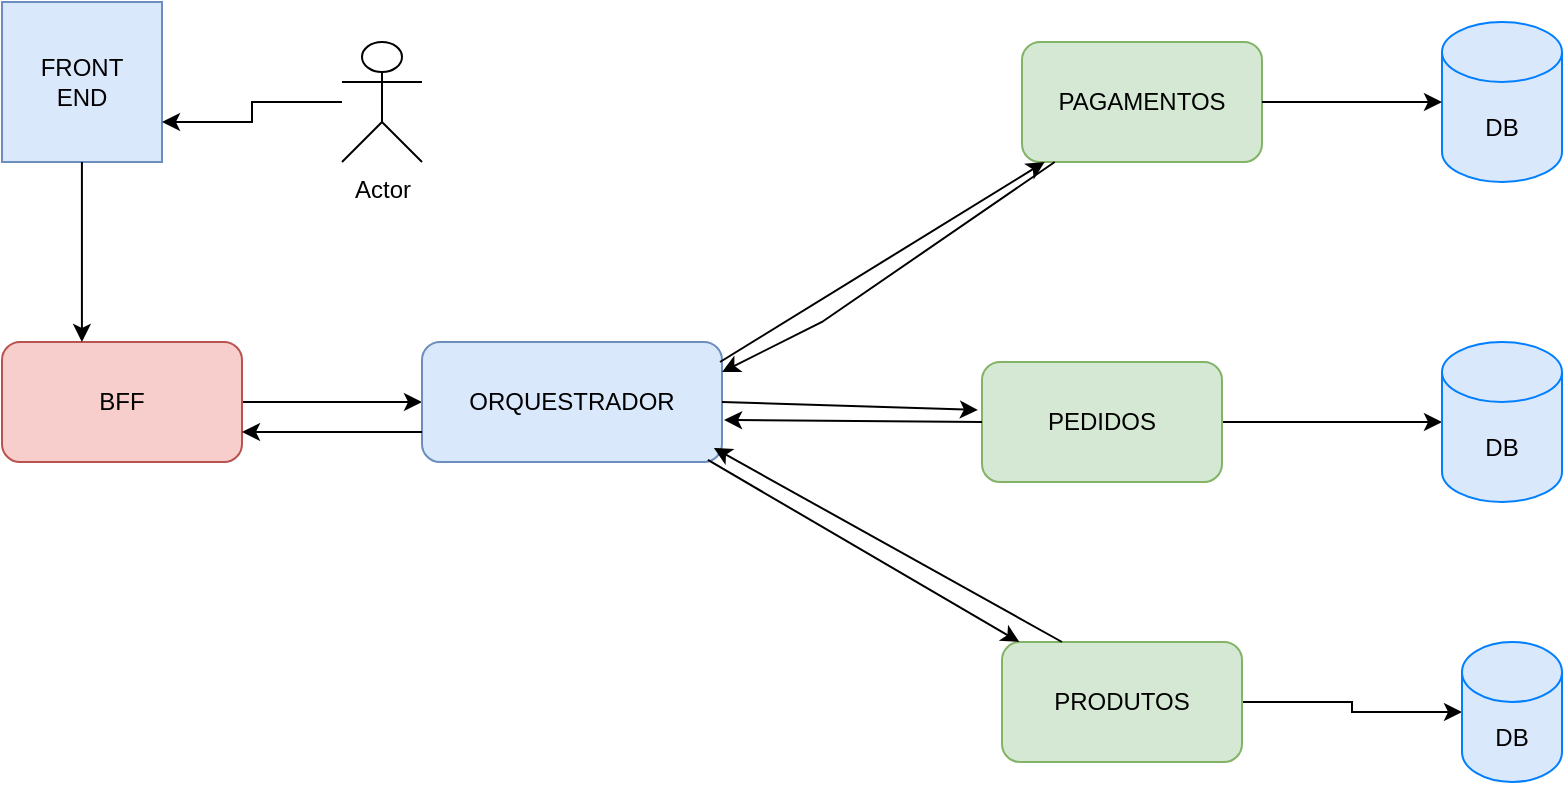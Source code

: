 <mxfile version="26.0.10">
  <diagram name="Página-1" id="ODcNHxhiuIC-Pdw8sSlY">
    <mxGraphModel dx="810" dy="481" grid="1" gridSize="10" guides="1" tooltips="1" connect="1" arrows="1" fold="1" page="1" pageScale="1" pageWidth="827" pageHeight="1169" math="0" shadow="0">
      <root>
        <mxCell id="0" />
        <mxCell id="1" parent="0" />
        <mxCell id="pHYF0P7ba6LXsxmvMec0-6" style="edgeStyle=orthogonalEdgeStyle;rounded=0;orthogonalLoop=1;jettySize=auto;html=1;" edge="1" parent="1" source="pHYF0P7ba6LXsxmvMec0-1" target="pHYF0P7ba6LXsxmvMec0-5">
          <mxGeometry relative="1" as="geometry" />
        </mxCell>
        <mxCell id="pHYF0P7ba6LXsxmvMec0-1" value="BFF" style="rounded=1;whiteSpace=wrap;html=1;fillColor=#f8cecc;strokeColor=#b85450;" vertex="1" parent="1">
          <mxGeometry x="30" y="190" width="120" height="60" as="geometry" />
        </mxCell>
        <mxCell id="pHYF0P7ba6LXsxmvMec0-19" style="edgeStyle=orthogonalEdgeStyle;rounded=0;orthogonalLoop=1;jettySize=auto;html=1;" edge="1" parent="1" source="pHYF0P7ba6LXsxmvMec0-2" target="pHYF0P7ba6LXsxmvMec0-18">
          <mxGeometry relative="1" as="geometry" />
        </mxCell>
        <mxCell id="pHYF0P7ba6LXsxmvMec0-2" value="PEDIDOS" style="rounded=1;whiteSpace=wrap;html=1;fillColor=#d5e8d4;strokeColor=#82b366;" vertex="1" parent="1">
          <mxGeometry x="520" y="200" width="120" height="60" as="geometry" />
        </mxCell>
        <mxCell id="pHYF0P7ba6LXsxmvMec0-17" style="edgeStyle=orthogonalEdgeStyle;rounded=0;orthogonalLoop=1;jettySize=auto;html=1;exitX=1;exitY=0.5;exitDx=0;exitDy=0;" edge="1" parent="1" source="pHYF0P7ba6LXsxmvMec0-3" target="pHYF0P7ba6LXsxmvMec0-15">
          <mxGeometry relative="1" as="geometry" />
        </mxCell>
        <mxCell id="pHYF0P7ba6LXsxmvMec0-3" value="PRODUTOS" style="rounded=1;whiteSpace=wrap;html=1;fillColor=#d5e8d4;strokeColor=#82b366;" vertex="1" parent="1">
          <mxGeometry x="530" y="340" width="120" height="60" as="geometry" />
        </mxCell>
        <mxCell id="pHYF0P7ba6LXsxmvMec0-4" value="PAGAMENTOS" style="rounded=1;whiteSpace=wrap;html=1;fillColor=#d5e8d4;strokeColor=#82b366;" vertex="1" parent="1">
          <mxGeometry x="540" y="40" width="120" height="60" as="geometry" />
        </mxCell>
        <mxCell id="pHYF0P7ba6LXsxmvMec0-5" value="ORQUESTRADOR" style="rounded=1;whiteSpace=wrap;html=1;fillColor=#dae8fc;strokeColor=#6c8ebf;" vertex="1" parent="1">
          <mxGeometry x="240" y="190" width="150" height="60" as="geometry" />
        </mxCell>
        <mxCell id="pHYF0P7ba6LXsxmvMec0-8" value="" style="endArrow=classic;html=1;rounded=0;" edge="1" parent="1" target="pHYF0P7ba6LXsxmvMec0-4">
          <mxGeometry width="50" height="50" relative="1" as="geometry">
            <mxPoint x="389" y="200" as="sourcePoint" />
            <mxPoint x="439" y="150" as="targetPoint" />
          </mxGeometry>
        </mxCell>
        <mxCell id="pHYF0P7ba6LXsxmvMec0-9" value="" style="endArrow=classic;html=1;rounded=0;exitX=0.953;exitY=0.983;exitDx=0;exitDy=0;exitPerimeter=0;" edge="1" parent="1" source="pHYF0P7ba6LXsxmvMec0-5" target="pHYF0P7ba6LXsxmvMec0-3">
          <mxGeometry width="50" height="50" relative="1" as="geometry">
            <mxPoint x="390" y="280" as="sourcePoint" />
            <mxPoint x="440" y="230" as="targetPoint" />
          </mxGeometry>
        </mxCell>
        <mxCell id="pHYF0P7ba6LXsxmvMec0-10" value="" style="endArrow=classic;html=1;rounded=0;exitX=0.25;exitY=0;exitDx=0;exitDy=0;entryX=0.973;entryY=0.883;entryDx=0;entryDy=0;entryPerimeter=0;" edge="1" parent="1" source="pHYF0P7ba6LXsxmvMec0-3" target="pHYF0P7ba6LXsxmvMec0-5">
          <mxGeometry width="50" height="50" relative="1" as="geometry">
            <mxPoint x="570" y="330" as="sourcePoint" />
            <mxPoint x="400" y="250" as="targetPoint" />
          </mxGeometry>
        </mxCell>
        <mxCell id="pHYF0P7ba6LXsxmvMec0-11" value="" style="endArrow=classic;html=1;rounded=0;exitX=0;exitY=0.5;exitDx=0;exitDy=0;entryX=1.007;entryY=0.65;entryDx=0;entryDy=0;entryPerimeter=0;" edge="1" parent="1" source="pHYF0P7ba6LXsxmvMec0-2" target="pHYF0P7ba6LXsxmvMec0-5">
          <mxGeometry width="50" height="50" relative="1" as="geometry">
            <mxPoint x="390" y="280" as="sourcePoint" />
            <mxPoint x="440" y="230" as="targetPoint" />
          </mxGeometry>
        </mxCell>
        <mxCell id="pHYF0P7ba6LXsxmvMec0-12" value="" style="endArrow=classic;html=1;rounded=0;exitX=1;exitY=0.5;exitDx=0;exitDy=0;entryX=-0.017;entryY=0.4;entryDx=0;entryDy=0;entryPerimeter=0;" edge="1" parent="1" source="pHYF0P7ba6LXsxmvMec0-5" target="pHYF0P7ba6LXsxmvMec0-2">
          <mxGeometry width="50" height="50" relative="1" as="geometry">
            <mxPoint x="390" y="280" as="sourcePoint" />
            <mxPoint x="440" y="230" as="targetPoint" />
          </mxGeometry>
        </mxCell>
        <mxCell id="pHYF0P7ba6LXsxmvMec0-13" value="" style="endArrow=classic;html=1;rounded=0;entryX=1;entryY=0.25;entryDx=0;entryDy=0;" edge="1" parent="1" source="pHYF0P7ba6LXsxmvMec0-4" target="pHYF0P7ba6LXsxmvMec0-5">
          <mxGeometry width="50" height="50" relative="1" as="geometry">
            <mxPoint x="390" y="280" as="sourcePoint" />
            <mxPoint x="440" y="230" as="targetPoint" />
            <Array as="points">
              <mxPoint x="440" y="180" />
            </Array>
          </mxGeometry>
        </mxCell>
        <mxCell id="pHYF0P7ba6LXsxmvMec0-14" value="" style="endArrow=classic;html=1;rounded=0;entryX=1;entryY=0.75;entryDx=0;entryDy=0;exitX=0;exitY=0.75;exitDx=0;exitDy=0;" edge="1" parent="1" source="pHYF0P7ba6LXsxmvMec0-5" target="pHYF0P7ba6LXsxmvMec0-1">
          <mxGeometry width="50" height="50" relative="1" as="geometry">
            <mxPoint x="230" y="220" as="sourcePoint" />
            <mxPoint x="440" y="230" as="targetPoint" />
            <Array as="points">
              <mxPoint x="210" y="235" />
            </Array>
          </mxGeometry>
        </mxCell>
        <mxCell id="pHYF0P7ba6LXsxmvMec0-15" value="DB" style="shape=cylinder3;whiteSpace=wrap;html=1;boundedLbl=1;backgroundOutline=1;size=15;fillColor=#dae8fc;strokeColor=#007FFF;" vertex="1" parent="1">
          <mxGeometry x="760" y="340" width="50" height="70" as="geometry" />
        </mxCell>
        <mxCell id="pHYF0P7ba6LXsxmvMec0-18" value="DB" style="shape=cylinder3;whiteSpace=wrap;html=1;boundedLbl=1;backgroundOutline=1;size=15;fillColor=#dae8fc;strokeColor=#007FFF;" vertex="1" parent="1">
          <mxGeometry x="750" y="190" width="60" height="80" as="geometry" />
        </mxCell>
        <mxCell id="pHYF0P7ba6LXsxmvMec0-20" value="DB" style="shape=cylinder3;whiteSpace=wrap;html=1;boundedLbl=1;backgroundOutline=1;size=15;fillColor=#dae8fc;strokeColor=#007FFF;" vertex="1" parent="1">
          <mxGeometry x="750" y="30" width="60" height="80" as="geometry" />
        </mxCell>
        <mxCell id="pHYF0P7ba6LXsxmvMec0-21" style="edgeStyle=orthogonalEdgeStyle;rounded=0;orthogonalLoop=1;jettySize=auto;html=1;entryX=0;entryY=0.5;entryDx=0;entryDy=0;entryPerimeter=0;" edge="1" parent="1" source="pHYF0P7ba6LXsxmvMec0-4" target="pHYF0P7ba6LXsxmvMec0-20">
          <mxGeometry relative="1" as="geometry" />
        </mxCell>
        <mxCell id="pHYF0P7ba6LXsxmvMec0-22" value="FRONT&lt;div&gt;END&lt;/div&gt;" style="whiteSpace=wrap;html=1;aspect=fixed;fillColor=#dae8fc;strokeColor=#6c8ebf;" vertex="1" parent="1">
          <mxGeometry x="30" y="20" width="80" height="80" as="geometry" />
        </mxCell>
        <mxCell id="pHYF0P7ba6LXsxmvMec0-23" style="edgeStyle=orthogonalEdgeStyle;rounded=0;orthogonalLoop=1;jettySize=auto;html=1;entryX=0.333;entryY=0;entryDx=0;entryDy=0;entryPerimeter=0;" edge="1" parent="1" source="pHYF0P7ba6LXsxmvMec0-22" target="pHYF0P7ba6LXsxmvMec0-1">
          <mxGeometry relative="1" as="geometry" />
        </mxCell>
        <mxCell id="pHYF0P7ba6LXsxmvMec0-29" style="edgeStyle=orthogonalEdgeStyle;rounded=0;orthogonalLoop=1;jettySize=auto;html=1;entryX=1;entryY=0.75;entryDx=0;entryDy=0;" edge="1" parent="1" source="pHYF0P7ba6LXsxmvMec0-25" target="pHYF0P7ba6LXsxmvMec0-22">
          <mxGeometry relative="1" as="geometry">
            <mxPoint x="150" y="80" as="targetPoint" />
          </mxGeometry>
        </mxCell>
        <mxCell id="pHYF0P7ba6LXsxmvMec0-25" value="Actor" style="shape=umlActor;verticalLabelPosition=bottom;verticalAlign=top;html=1;outlineConnect=0;" vertex="1" parent="1">
          <mxGeometry x="200" y="40" width="40" height="60" as="geometry" />
        </mxCell>
      </root>
    </mxGraphModel>
  </diagram>
</mxfile>
